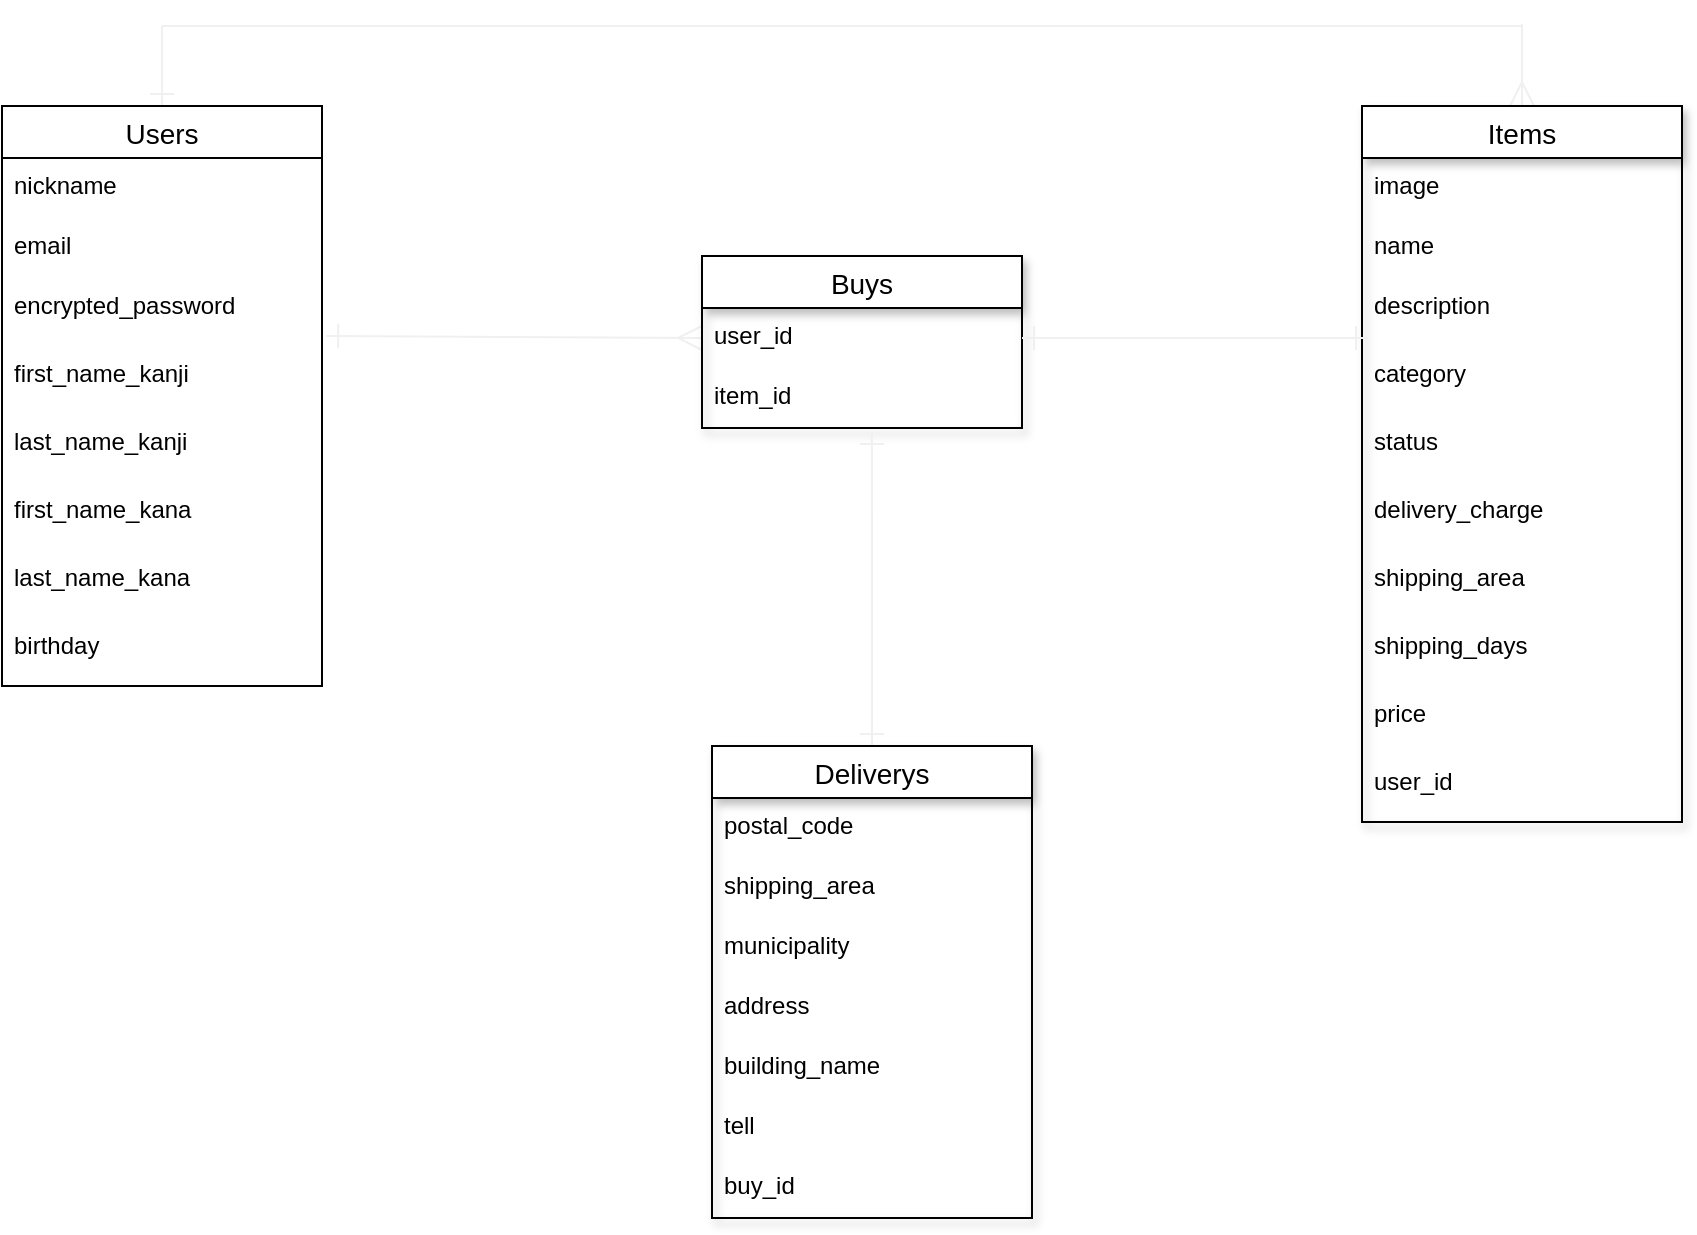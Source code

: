 <mxfile>
    <diagram id="SYYIoxHmVdFxY4b5FEGh" name="ページ1">
        <mxGraphModel dx="360" dy="705" grid="1" gridSize="10" guides="1" tooltips="1" connect="1" arrows="1" fold="1" page="1" pageScale="1" pageWidth="1169" pageHeight="827" math="0" shadow="0">
            <root>
                <mxCell id="0"/>
                <mxCell id="1" parent="0"/>
                <mxCell id="R4g8S2cu2oiYWbdXBOTO-71" style="edgeStyle=none;rounded=0;jumpSize=6;orthogonalLoop=1;jettySize=auto;html=1;shadow=0;startArrow=ERone;startFill=0;endArrow=none;endFill=0;startSize=10;endSize=10;targetPerimeterSpacing=5;strokeColor=#f0f0f0;strokeWidth=1;" edge="1" parent="1" source="17">
                    <mxGeometry relative="1" as="geometry">
                        <mxPoint x="240" y="40" as="targetPoint"/>
                    </mxGeometry>
                </mxCell>
                <mxCell id="17" value="Users" style="swimlane;fontStyle=0;childLayout=stackLayout;horizontal=1;startSize=26;horizontalStack=0;resizeParent=1;resizeParentMax=0;resizeLast=0;collapsible=1;marginBottom=0;align=center;fontSize=14;aspect=fixed;" vertex="1" parent="1">
                    <mxGeometry x="160" y="80" width="160" height="290" as="geometry">
                        <mxRectangle x="80" y="80" width="70" height="26" as="alternateBounds"/>
                    </mxGeometry>
                </mxCell>
                <mxCell id="18" value="nickname" style="text;strokeColor=none;fillColor=none;spacingLeft=4;spacingRight=4;overflow=hidden;rotatable=0;points=[[0,0.5],[1,0.5]];portConstraint=eastwest;fontSize=12;" vertex="1" parent="17">
                    <mxGeometry y="26" width="160" height="30" as="geometry"/>
                </mxCell>
                <mxCell id="19" value="email" style="text;strokeColor=none;fillColor=none;spacingLeft=4;spacingRight=4;overflow=hidden;rotatable=0;points=[[0,0.5],[1,0.5]];portConstraint=eastwest;fontSize=12;" vertex="1" parent="17">
                    <mxGeometry y="56" width="160" height="30" as="geometry"/>
                </mxCell>
                <mxCell id="41" value="encrypted_password" style="text;strokeColor=none;fillColor=none;spacingLeft=4;spacingRight=4;overflow=hidden;rotatable=0;points=[[0,0.5],[1,0.5]];portConstraint=eastwest;fontSize=12;" vertex="1" parent="17">
                    <mxGeometry y="86" width="160" height="34" as="geometry"/>
                </mxCell>
                <mxCell id="42" value="first_name_kanji " style="text;strokeColor=none;fillColor=none;spacingLeft=4;spacingRight=4;overflow=hidden;rotatable=0;points=[[0,0.5],[1,0.5]];portConstraint=eastwest;fontSize=12;" vertex="1" parent="17">
                    <mxGeometry y="120" width="160" height="34" as="geometry"/>
                </mxCell>
                <mxCell id="R4g8S2cu2oiYWbdXBOTO-78" value="last_name_kanji " style="text;strokeColor=none;fillColor=none;spacingLeft=4;spacingRight=4;overflow=hidden;rotatable=0;points=[[0,0.5],[1,0.5]];portConstraint=eastwest;fontSize=12;" vertex="1" parent="17">
                    <mxGeometry y="154" width="160" height="34" as="geometry"/>
                </mxCell>
                <mxCell id="R4g8S2cu2oiYWbdXBOTO-77" value="first_name_kana" style="text;strokeColor=none;fillColor=none;spacingLeft=4;spacingRight=4;overflow=hidden;rotatable=0;points=[[0,0.5],[1,0.5]];portConstraint=eastwest;fontSize=12;" vertex="1" parent="17">
                    <mxGeometry y="188" width="160" height="34" as="geometry"/>
                </mxCell>
                <mxCell id="R4g8S2cu2oiYWbdXBOTO-76" value="last_name_kana" style="text;strokeColor=none;fillColor=none;spacingLeft=4;spacingRight=4;overflow=hidden;rotatable=0;points=[[0,0.5],[1,0.5]];portConstraint=eastwest;fontSize=12;" vertex="1" parent="17">
                    <mxGeometry y="222" width="160" height="34" as="geometry"/>
                </mxCell>
                <mxCell id="20" value="birthday" style="text;strokeColor=none;fillColor=none;spacingLeft=4;spacingRight=4;overflow=hidden;rotatable=0;points=[[0,0.5],[1,0.5]];portConstraint=eastwest;fontSize=12;" vertex="1" parent="17">
                    <mxGeometry y="256" width="160" height="34" as="geometry"/>
                </mxCell>
                <mxCell id="R4g8S2cu2oiYWbdXBOTO-46" style="edgeStyle=none;rounded=0;jumpSize=6;orthogonalLoop=1;jettySize=auto;html=1;entryX=1.013;entryY=-0.147;entryDx=0;entryDy=0;entryPerimeter=0;shadow=0;startArrow=ERmany;startFill=0;endArrow=ERone;endFill=0;startSize=10;endSize=10;targetPerimeterSpacing=5;strokeColor=#f0f0f0;strokeWidth=1;exitX=0;exitY=0.5;exitDx=0;exitDy=0;spacing=2;" edge="1" parent="1" source="29" target="42">
                    <mxGeometry relative="1" as="geometry"/>
                </mxCell>
                <mxCell id="R4g8S2cu2oiYWbdXBOTO-72" style="edgeStyle=none;rounded=0;jumpSize=6;orthogonalLoop=1;jettySize=auto;html=1;shadow=0;startArrow=ERmany;startFill=0;endArrow=none;endFill=0;startSize=10;endSize=10;targetPerimeterSpacing=5;strokeColor=#f0f0f0;strokeWidth=1;" edge="1" parent="1" source="21">
                    <mxGeometry relative="1" as="geometry">
                        <mxPoint x="920" y="39" as="targetPoint"/>
                    </mxGeometry>
                </mxCell>
                <mxCell id="21" value="Items" style="swimlane;fontStyle=0;childLayout=stackLayout;horizontal=1;startSize=26;horizontalStack=0;resizeParent=1;resizeParentMax=0;resizeLast=0;collapsible=1;marginBottom=0;align=center;fontSize=14;shadow=1;" vertex="1" parent="1">
                    <mxGeometry x="840" y="80" width="160" height="358" as="geometry">
                        <mxRectangle x="560" y="80" width="70" height="26" as="alternateBounds"/>
                    </mxGeometry>
                </mxCell>
                <mxCell id="22" value="image" style="text;strokeColor=none;fillColor=none;spacingLeft=4;spacingRight=4;overflow=hidden;rotatable=0;points=[[0,0.5],[1,0.5]];portConstraint=eastwest;fontSize=12;" vertex="1" parent="21">
                    <mxGeometry y="26" width="160" height="30" as="geometry"/>
                </mxCell>
                <mxCell id="23" value="name" style="text;strokeColor=none;fillColor=none;spacingLeft=4;spacingRight=4;overflow=hidden;rotatable=0;points=[[0,0.5],[1,0.5]];portConstraint=eastwest;fontSize=12;" vertex="1" parent="21">
                    <mxGeometry y="56" width="160" height="30" as="geometry"/>
                </mxCell>
                <mxCell id="45" value="description" style="text;strokeColor=none;fillColor=none;spacingLeft=4;spacingRight=4;overflow=hidden;rotatable=0;points=[[0,0.5],[1,0.5]];portConstraint=eastwest;fontSize=12;" vertex="1" parent="21">
                    <mxGeometry y="86" width="160" height="34" as="geometry"/>
                </mxCell>
                <mxCell id="R4g8S2cu2oiYWbdXBOTO-59" value="category " style="text;strokeColor=none;fillColor=none;spacingLeft=4;spacingRight=4;overflow=hidden;rotatable=0;points=[[0,0.5],[1,0.5]];portConstraint=eastwest;fontSize=12;" vertex="1" parent="21">
                    <mxGeometry y="120" width="160" height="34" as="geometry"/>
                </mxCell>
                <mxCell id="R4g8S2cu2oiYWbdXBOTO-60" value="status " style="text;strokeColor=none;fillColor=none;spacingLeft=4;spacingRight=4;overflow=hidden;rotatable=0;points=[[0,0.5],[1,0.5]];portConstraint=eastwest;fontSize=12;" vertex="1" parent="21">
                    <mxGeometry y="154" width="160" height="34" as="geometry"/>
                </mxCell>
                <mxCell id="R4g8S2cu2oiYWbdXBOTO-83" value="delivery_charge " style="text;strokeColor=none;fillColor=none;spacingLeft=4;spacingRight=4;overflow=hidden;rotatable=0;points=[[0,0.5],[1,0.5]];portConstraint=eastwest;fontSize=12;" vertex="1" parent="21">
                    <mxGeometry y="188" width="160" height="34" as="geometry"/>
                </mxCell>
                <mxCell id="R4g8S2cu2oiYWbdXBOTO-82" value="shipping_area " style="text;strokeColor=none;fillColor=none;spacingLeft=4;spacingRight=4;overflow=hidden;rotatable=0;points=[[0,0.5],[1,0.5]];portConstraint=eastwest;fontSize=12;" vertex="1" parent="21">
                    <mxGeometry y="222" width="160" height="34" as="geometry"/>
                </mxCell>
                <mxCell id="R4g8S2cu2oiYWbdXBOTO-81" value="shipping_days" style="text;strokeColor=none;fillColor=none;spacingLeft=4;spacingRight=4;overflow=hidden;rotatable=0;points=[[0,0.5],[1,0.5]];portConstraint=eastwest;fontSize=12;" vertex="1" parent="21">
                    <mxGeometry y="256" width="160" height="34" as="geometry"/>
                </mxCell>
                <mxCell id="R4g8S2cu2oiYWbdXBOTO-87" value="price " style="text;strokeColor=none;fillColor=none;spacingLeft=4;spacingRight=4;overflow=hidden;rotatable=0;points=[[0,0.5],[1,0.5]];portConstraint=eastwest;fontSize=12;" vertex="1" parent="21">
                    <mxGeometry y="290" width="160" height="34" as="geometry"/>
                </mxCell>
                <mxCell id="R4g8S2cu2oiYWbdXBOTO-80" value="user_id" style="text;strokeColor=none;fillColor=none;spacingLeft=4;spacingRight=4;overflow=hidden;rotatable=0;points=[[0,0.5],[1,0.5]];portConstraint=eastwest;fontSize=12;" vertex="1" parent="21">
                    <mxGeometry y="324" width="160" height="34" as="geometry"/>
                </mxCell>
                <mxCell id="28" value="Buys" style="swimlane;fontStyle=0;childLayout=stackLayout;horizontal=1;startSize=26;horizontalStack=0;resizeParent=1;resizeParentMax=0;resizeLast=0;collapsible=1;marginBottom=0;align=center;fontSize=14;shadow=1;" vertex="1" parent="1">
                    <mxGeometry x="510" y="155" width="160" height="86" as="geometry"/>
                </mxCell>
                <mxCell id="29" value="user_id" style="text;strokeColor=none;fillColor=none;spacingLeft=4;spacingRight=4;overflow=hidden;rotatable=0;points=[[0,0.5],[1,0.5]];portConstraint=eastwest;fontSize=12;" vertex="1" parent="28">
                    <mxGeometry y="26" width="160" height="30" as="geometry"/>
                </mxCell>
                <mxCell id="R4g8S2cu2oiYWbdXBOTO-69" value="item_id" style="text;strokeColor=none;fillColor=none;spacingLeft=4;spacingRight=4;overflow=hidden;rotatable=0;points=[[0,0.5],[1,0.5]];portConstraint=eastwest;fontSize=12;" vertex="1" parent="28">
                    <mxGeometry y="56" width="160" height="30" as="geometry"/>
                </mxCell>
                <mxCell id="R4g8S2cu2oiYWbdXBOTO-68" style="edgeStyle=none;rounded=0;jumpSize=6;orthogonalLoop=1;jettySize=auto;html=1;entryX=0.531;entryY=1.067;entryDx=0;entryDy=0;entryPerimeter=0;shadow=0;startArrow=ERone;startFill=0;endArrow=ERone;endFill=0;startSize=10;endSize=10;targetPerimeterSpacing=5;strokeColor=#f0f0f0;strokeWidth=1;" edge="1" parent="1" source="R4g8S2cu2oiYWbdXBOTO-53" target="R4g8S2cu2oiYWbdXBOTO-69">
                    <mxGeometry relative="1" as="geometry">
                        <mxPoint x="597.04" y="274" as="targetPoint"/>
                    </mxGeometry>
                </mxCell>
                <mxCell id="R4g8S2cu2oiYWbdXBOTO-53" value="Deliverys" style="swimlane;fontStyle=0;childLayout=stackLayout;horizontal=1;startSize=26;horizontalStack=0;resizeParent=1;resizeParentMax=0;resizeLast=0;collapsible=1;marginBottom=0;align=center;fontSize=14;shadow=1;" vertex="1" parent="1">
                    <mxGeometry x="515" y="400" width="160" height="236" as="geometry"/>
                </mxCell>
                <mxCell id="R4g8S2cu2oiYWbdXBOTO-54" value=" postal_code " style="text;strokeColor=none;fillColor=none;spacingLeft=4;spacingRight=4;overflow=hidden;rotatable=0;points=[[0,0.5],[1,0.5]];portConstraint=eastwest;fontSize=12;" vertex="1" parent="R4g8S2cu2oiYWbdXBOTO-53">
                    <mxGeometry y="26" width="160" height="30" as="geometry"/>
                </mxCell>
                <mxCell id="R4g8S2cu2oiYWbdXBOTO-55" value="shipping_area" style="text;strokeColor=none;fillColor=none;spacingLeft=4;spacingRight=4;overflow=hidden;rotatable=0;points=[[0,0.5],[1,0.5]];portConstraint=eastwest;fontSize=12;" vertex="1" parent="R4g8S2cu2oiYWbdXBOTO-53">
                    <mxGeometry y="56" width="160" height="30" as="geometry"/>
                </mxCell>
                <mxCell id="R4g8S2cu2oiYWbdXBOTO-56" value="municipality" style="text;strokeColor=none;fillColor=none;spacingLeft=4;spacingRight=4;overflow=hidden;rotatable=0;points=[[0,0.5],[1,0.5]];portConstraint=eastwest;fontSize=12;" vertex="1" parent="R4g8S2cu2oiYWbdXBOTO-53">
                    <mxGeometry y="86" width="160" height="30" as="geometry"/>
                </mxCell>
                <mxCell id="R4g8S2cu2oiYWbdXBOTO-57" value="address " style="text;strokeColor=none;fillColor=none;spacingLeft=4;spacingRight=4;overflow=hidden;rotatable=0;points=[[0,0.5],[1,0.5]];portConstraint=eastwest;fontSize=12;" vertex="1" parent="R4g8S2cu2oiYWbdXBOTO-53">
                    <mxGeometry y="116" width="160" height="30" as="geometry"/>
                </mxCell>
                <mxCell id="R4g8S2cu2oiYWbdXBOTO-85" value="building_name" style="text;strokeColor=none;fillColor=none;spacingLeft=4;spacingRight=4;overflow=hidden;rotatable=0;points=[[0,0.5],[1,0.5]];portConstraint=eastwest;fontSize=12;" vertex="1" parent="R4g8S2cu2oiYWbdXBOTO-53">
                    <mxGeometry y="146" width="160" height="30" as="geometry"/>
                </mxCell>
                <mxCell id="R4g8S2cu2oiYWbdXBOTO-86" value="tell " style="text;strokeColor=none;fillColor=none;spacingLeft=4;spacingRight=4;overflow=hidden;rotatable=0;points=[[0,0.5],[1,0.5]];portConstraint=eastwest;fontSize=12;" vertex="1" parent="R4g8S2cu2oiYWbdXBOTO-53">
                    <mxGeometry y="176" width="160" height="30" as="geometry"/>
                </mxCell>
                <mxCell id="R4g8S2cu2oiYWbdXBOTO-84" value="buy_id" style="text;strokeColor=none;fillColor=none;spacingLeft=4;spacingRight=4;overflow=hidden;rotatable=0;points=[[0,0.5],[1,0.5]];portConstraint=eastwest;fontSize=12;" vertex="1" parent="R4g8S2cu2oiYWbdXBOTO-53">
                    <mxGeometry y="206" width="160" height="30" as="geometry"/>
                </mxCell>
                <mxCell id="R4g8S2cu2oiYWbdXBOTO-67" style="edgeStyle=none;rounded=0;jumpSize=6;orthogonalLoop=1;jettySize=auto;html=1;entryX=0.019;entryY=-0.118;entryDx=0;entryDy=0;entryPerimeter=0;shadow=0;startArrow=ERone;startFill=0;endArrow=ERone;endFill=0;startSize=10;endSize=10;targetPerimeterSpacing=5;strokeColor=#f0f0f0;strokeWidth=1;" edge="1" parent="1" source="29" target="R4g8S2cu2oiYWbdXBOTO-59">
                    <mxGeometry relative="1" as="geometry"/>
                </mxCell>
                <mxCell id="R4g8S2cu2oiYWbdXBOTO-73" value="" style="endArrow=none;html=1;rounded=0;shadow=0;startSize=10;endSize=10;targetPerimeterSpacing=5;strokeColor=#f0f0f0;strokeWidth=1;" edge="1" parent="1">
                    <mxGeometry relative="1" as="geometry">
                        <mxPoint x="240" y="40" as="sourcePoint"/>
                        <mxPoint x="920" y="40" as="targetPoint"/>
                    </mxGeometry>
                </mxCell>
            </root>
        </mxGraphModel>
    </diagram>
</mxfile>
